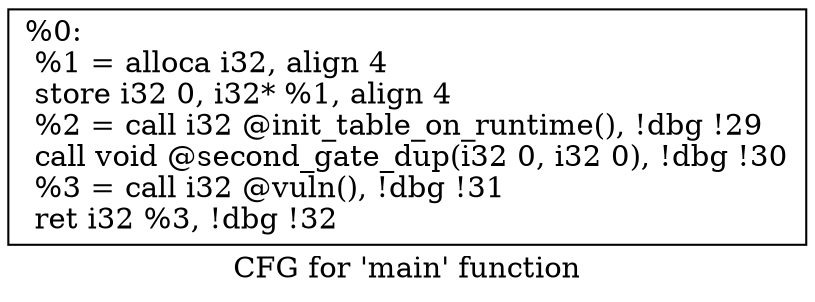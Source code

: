 digraph "CFG for 'main' function" {
	label="CFG for 'main' function";

	Node0x1d04b50 [shape=record,label="{%0:\l  %1 = alloca i32, align 4\l  store i32 0, i32* %1, align 4\l  %2 = call i32 @init_table_on_runtime(), !dbg !29\l  call void @second_gate_dup(i32 0, i32 0), !dbg !30\l  %3 = call i32 @vuln(), !dbg !31\l  ret i32 %3, !dbg !32\l}"];
}
